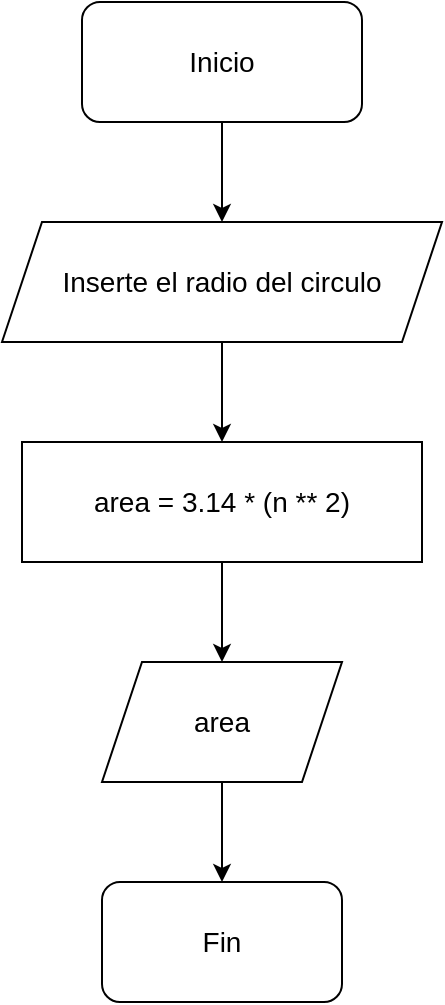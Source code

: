 <mxfile version="26.0.16">
  <diagram name="Page-1" id="apOVl8SDUlImBMhl18na">
    <mxGraphModel dx="1434" dy="907" grid="1" gridSize="10" guides="1" tooltips="1" connect="1" arrows="1" fold="1" page="1" pageScale="1" pageWidth="850" pageHeight="1100" math="0" shadow="0" adaptiveColors="auto">
      <root>
        <mxCell id="0" />
        <mxCell id="1" parent="0" />
        <mxCell id="rQh2p5IQfalsOT1BKILf-25" value="&lt;div&gt;Inicio&lt;/div&gt;" style="rounded=1;whiteSpace=wrap;html=1;glass=0;fontSize=14;" parent="1" vertex="1">
          <mxGeometry x="350" y="10" width="140" height="60" as="geometry" />
        </mxCell>
        <mxCell id="rQh2p5IQfalsOT1BKILf-26" value="" style="endArrow=classic;html=1;rounded=0;exitX=0.5;exitY=1;exitDx=0;exitDy=0;entryX=0.5;entryY=0;entryDx=0;entryDy=0;fontSize=14;" parent="1" source="rQh2p5IQfalsOT1BKILf-25" target="rQh2p5IQfalsOT1BKILf-28" edge="1">
          <mxGeometry width="50" height="50" relative="1" as="geometry">
            <mxPoint x="420" y="170" as="sourcePoint" />
            <mxPoint x="410" y="120" as="targetPoint" />
          </mxGeometry>
        </mxCell>
        <mxCell id="rQh2p5IQfalsOT1BKILf-27" style="edgeStyle=orthogonalEdgeStyle;rounded=0;orthogonalLoop=1;jettySize=auto;html=1;exitX=0.5;exitY=1;exitDx=0;exitDy=0;entryX=0.5;entryY=0;entryDx=0;entryDy=0;" parent="1" source="rQh2p5IQfalsOT1BKILf-28" target="rQh2p5IQfalsOT1BKILf-30" edge="1">
          <mxGeometry relative="1" as="geometry" />
        </mxCell>
        <mxCell id="rQh2p5IQfalsOT1BKILf-28" value="Inserte el radio del circulo" style="shape=parallelogram;perimeter=parallelogramPerimeter;whiteSpace=wrap;html=1;fixedSize=1;gradientColor=none;strokeColor=default;rounded=0;fontSize=14;" parent="1" vertex="1">
          <mxGeometry x="310" y="120" width="220" height="60" as="geometry" />
        </mxCell>
        <mxCell id="rQh2p5IQfalsOT1BKILf-29" style="edgeStyle=orthogonalEdgeStyle;rounded=0;orthogonalLoop=1;jettySize=auto;html=1;exitX=0.5;exitY=1;exitDx=0;exitDy=0;entryX=0.5;entryY=0;entryDx=0;entryDy=0;fontSize=14;" parent="1" source="rQh2p5IQfalsOT1BKILf-30" target="rQh2p5IQfalsOT1BKILf-32" edge="1">
          <mxGeometry relative="1" as="geometry" />
        </mxCell>
        <mxCell id="rQh2p5IQfalsOT1BKILf-30" value="area = 3.14 * (n ** 2)" style="rounded=0;whiteSpace=wrap;html=1;fontSize=14;" parent="1" vertex="1">
          <mxGeometry x="320" y="230" width="200" height="60" as="geometry" />
        </mxCell>
        <mxCell id="rQh2p5IQfalsOT1BKILf-31" style="edgeStyle=orthogonalEdgeStyle;rounded=0;orthogonalLoop=1;jettySize=auto;html=1;exitX=0.5;exitY=1;exitDx=0;exitDy=0;entryX=0.5;entryY=0;entryDx=0;entryDy=0;fontSize=14;" parent="1" source="rQh2p5IQfalsOT1BKILf-32" target="rQh2p5IQfalsOT1BKILf-33" edge="1">
          <mxGeometry relative="1" as="geometry" />
        </mxCell>
        <mxCell id="rQh2p5IQfalsOT1BKILf-32" value="area" style="shape=parallelogram;perimeter=parallelogramPerimeter;whiteSpace=wrap;html=1;fixedSize=1;fontSize=14;" parent="1" vertex="1">
          <mxGeometry x="360" y="340" width="120" height="60" as="geometry" />
        </mxCell>
        <mxCell id="rQh2p5IQfalsOT1BKILf-33" value="Fin" style="rounded=1;whiteSpace=wrap;html=1;fontSize=14;" parent="1" vertex="1">
          <mxGeometry x="360" y="450" width="120" height="60" as="geometry" />
        </mxCell>
      </root>
    </mxGraphModel>
  </diagram>
</mxfile>

